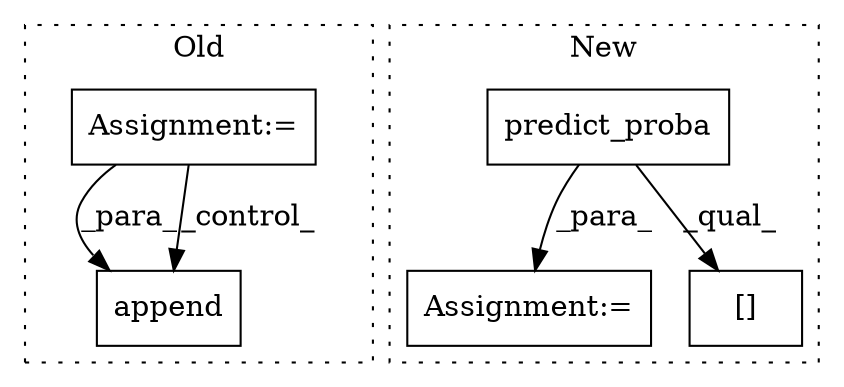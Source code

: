 digraph G {
subgraph cluster0 {
1 [label="append" a="32" s="4610,4621" l="7,1" shape="box"];
3 [label="Assignment:=" a="7" s="4372" l="1" shape="box"];
label = "Old";
style="dotted";
}
subgraph cluster1 {
2 [label="predict_proba" a="32" s="6579,6617" l="14,1" shape="box"];
4 [label="Assignment:=" a="7" s="6679" l="1" shape="box"];
5 [label="[]" a="2" s="6564,6620" l="55,1" shape="box"];
label = "New";
style="dotted";
}
2 -> 4 [label="_para_"];
2 -> 5 [label="_qual_"];
3 -> 1 [label="_para_"];
3 -> 1 [label="_control_"];
}